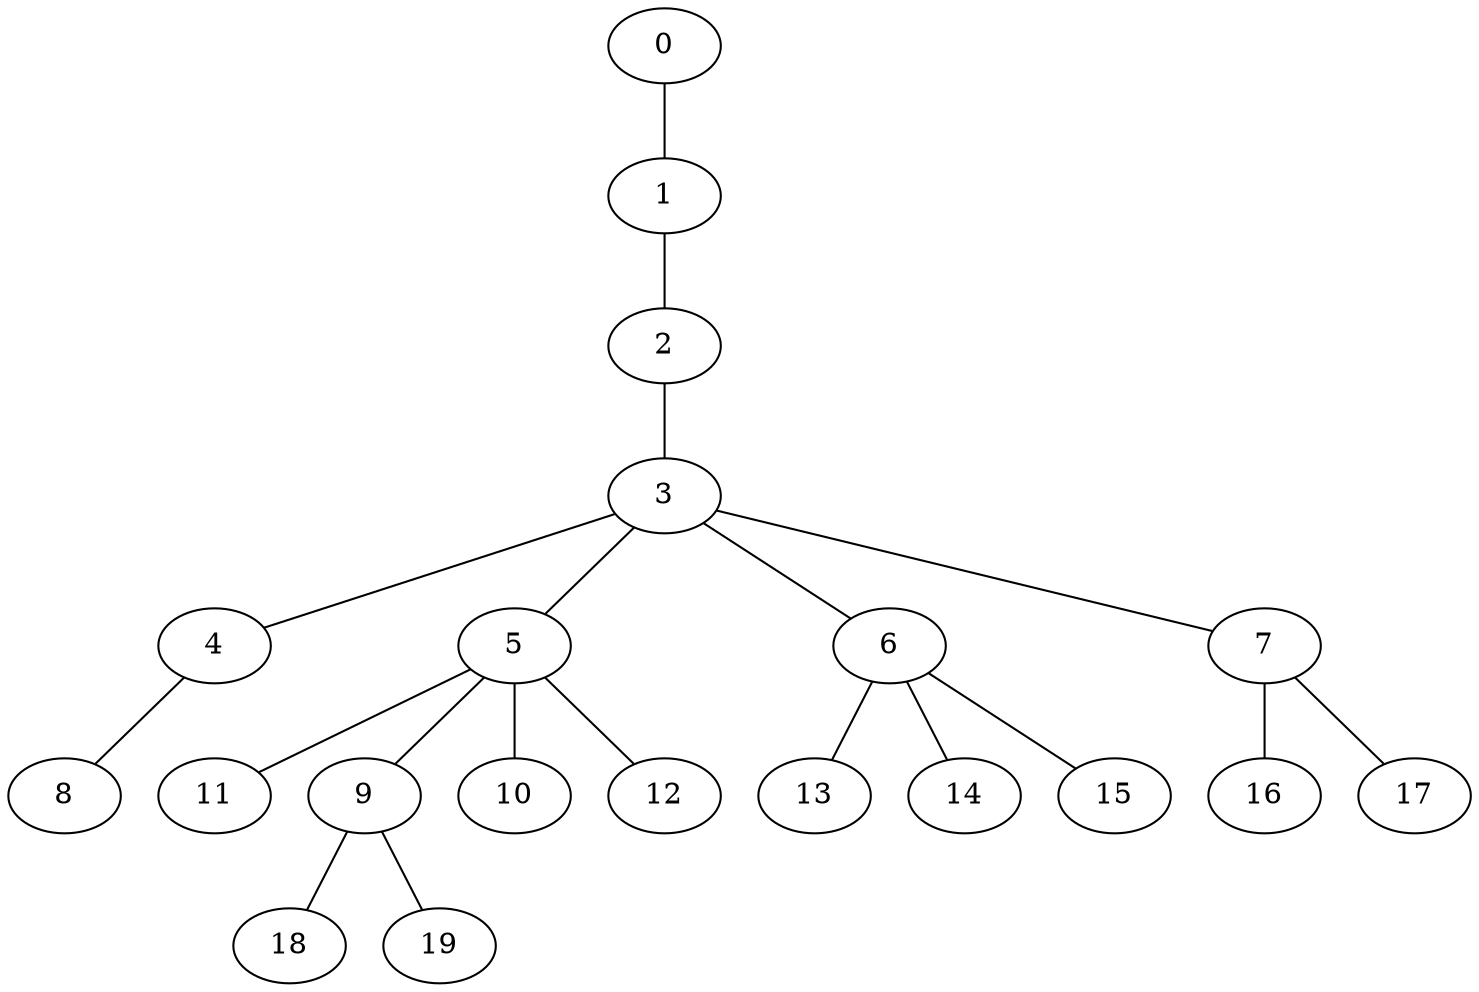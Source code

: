 
graph graphname {
    0 -- 1
1 -- 2
2 -- 3
3 -- 4
3 -- 5
3 -- 6
3 -- 7
4 -- 8
5 -- 11
5 -- 9
5 -- 10
5 -- 12
6 -- 13
6 -- 14
6 -- 15
7 -- 16
7 -- 17
9 -- 18
9 -- 19

}
